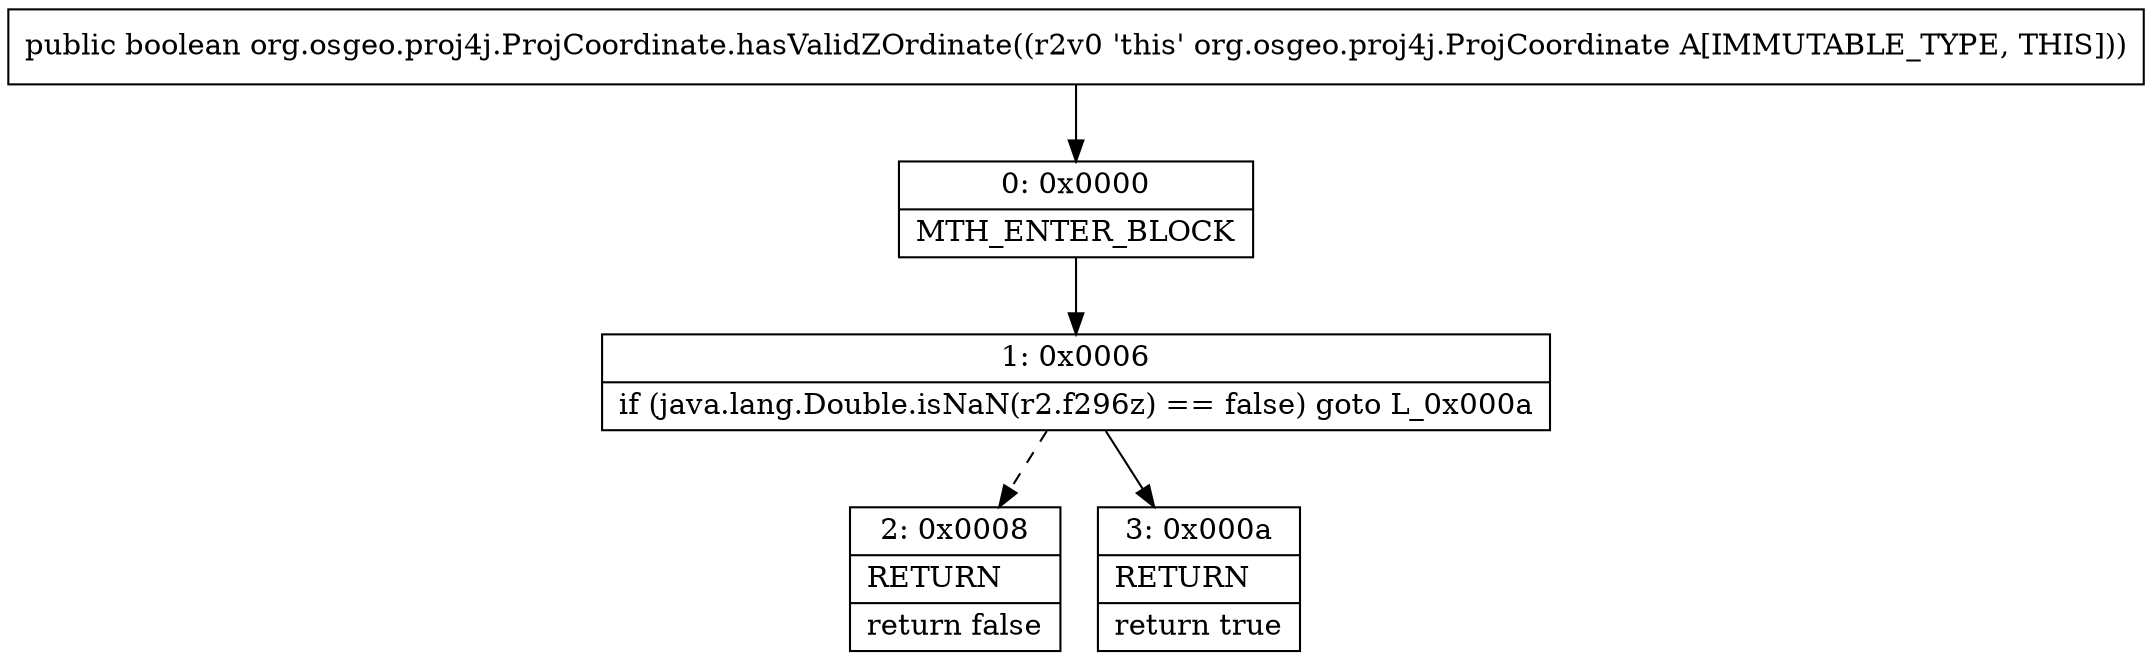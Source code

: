 digraph "CFG fororg.osgeo.proj4j.ProjCoordinate.hasValidZOrdinate()Z" {
Node_0 [shape=record,label="{0\:\ 0x0000|MTH_ENTER_BLOCK\l}"];
Node_1 [shape=record,label="{1\:\ 0x0006|if (java.lang.Double.isNaN(r2.f296z) == false) goto L_0x000a\l}"];
Node_2 [shape=record,label="{2\:\ 0x0008|RETURN\l|return false\l}"];
Node_3 [shape=record,label="{3\:\ 0x000a|RETURN\l|return true\l}"];
MethodNode[shape=record,label="{public boolean org.osgeo.proj4j.ProjCoordinate.hasValidZOrdinate((r2v0 'this' org.osgeo.proj4j.ProjCoordinate A[IMMUTABLE_TYPE, THIS])) }"];
MethodNode -> Node_0;
Node_0 -> Node_1;
Node_1 -> Node_2[style=dashed];
Node_1 -> Node_3;
}

